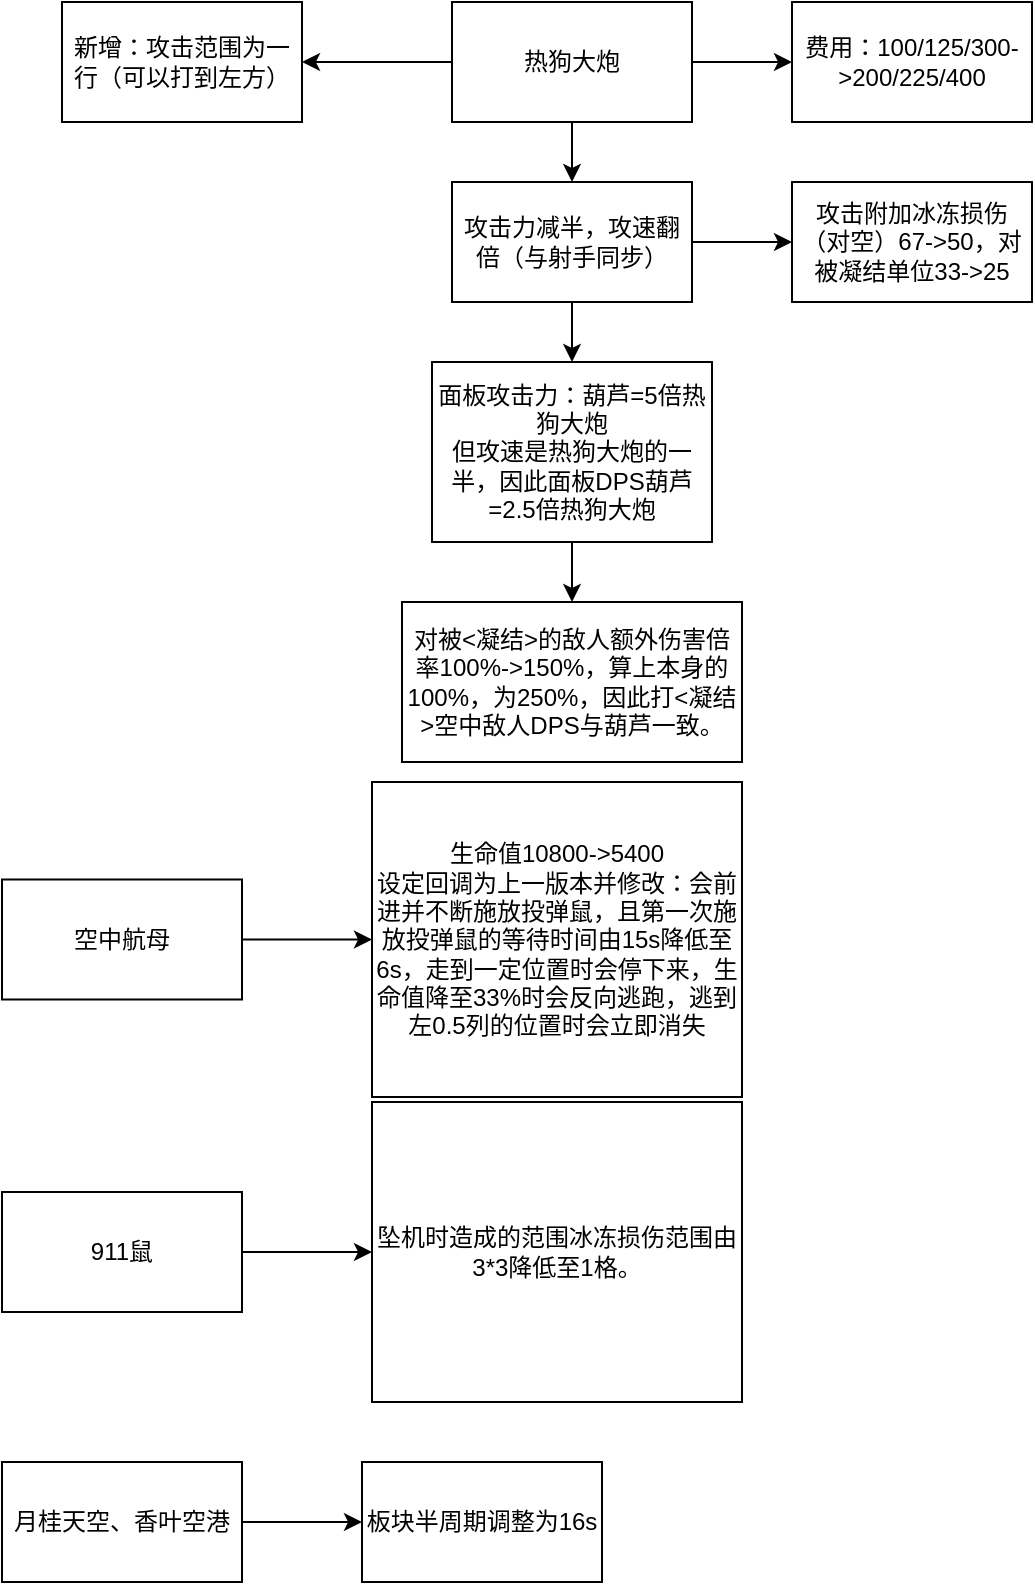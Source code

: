 <mxfile version="16.5.1" type="device"><diagram id="N82Rr_rAI0ewkghjqUVs" name="第 1 页"><mxGraphModel dx="1342" dy="863" grid="1" gridSize="10" guides="1" tooltips="1" connect="1" arrows="1" fold="1" page="1" pageScale="1" pageWidth="827" pageHeight="1169" math="0" shadow="0"><root><mxCell id="0"/><mxCell id="1" parent="0"/><mxCell id="a5f15OkhAQpb6fghgtQU-4" style="edgeStyle=orthogonalEdgeStyle;rounded=0;orthogonalLoop=1;jettySize=auto;html=1;" edge="1" parent="1" source="a5f15OkhAQpb6fghgtQU-1" target="a5f15OkhAQpb6fghgtQU-2"><mxGeometry relative="1" as="geometry"/></mxCell><mxCell id="a5f15OkhAQpb6fghgtQU-11" style="edgeStyle=orthogonalEdgeStyle;rounded=0;orthogonalLoop=1;jettySize=auto;html=1;" edge="1" parent="1" source="a5f15OkhAQpb6fghgtQU-1" target="a5f15OkhAQpb6fghgtQU-10"><mxGeometry relative="1" as="geometry"/></mxCell><mxCell id="a5f15OkhAQpb6fghgtQU-13" style="edgeStyle=orthogonalEdgeStyle;rounded=0;orthogonalLoop=1;jettySize=auto;html=1;" edge="1" parent="1" source="a5f15OkhAQpb6fghgtQU-1" target="a5f15OkhAQpb6fghgtQU-12"><mxGeometry relative="1" as="geometry"/></mxCell><mxCell id="a5f15OkhAQpb6fghgtQU-1" value="热狗大炮" style="rounded=0;whiteSpace=wrap;html=1;" vertex="1" parent="1"><mxGeometry x="255" y="60" width="120" height="60" as="geometry"/></mxCell><mxCell id="a5f15OkhAQpb6fghgtQU-5" style="edgeStyle=orthogonalEdgeStyle;rounded=0;orthogonalLoop=1;jettySize=auto;html=1;" edge="1" parent="1" source="a5f15OkhAQpb6fghgtQU-2" target="a5f15OkhAQpb6fghgtQU-3"><mxGeometry relative="1" as="geometry"/></mxCell><mxCell id="a5f15OkhAQpb6fghgtQU-9" style="edgeStyle=orthogonalEdgeStyle;rounded=0;orthogonalLoop=1;jettySize=auto;html=1;" edge="1" parent="1" source="a5f15OkhAQpb6fghgtQU-2" target="a5f15OkhAQpb6fghgtQU-8"><mxGeometry relative="1" as="geometry"/></mxCell><mxCell id="a5f15OkhAQpb6fghgtQU-2" value="攻击力减半，攻速翻倍（与射手同步）" style="rounded=0;whiteSpace=wrap;html=1;" vertex="1" parent="1"><mxGeometry x="255" y="150" width="120" height="60" as="geometry"/></mxCell><mxCell id="a5f15OkhAQpb6fghgtQU-7" style="edgeStyle=orthogonalEdgeStyle;rounded=0;orthogonalLoop=1;jettySize=auto;html=1;" edge="1" parent="1" source="a5f15OkhAQpb6fghgtQU-3" target="a5f15OkhAQpb6fghgtQU-6"><mxGeometry relative="1" as="geometry"/></mxCell><mxCell id="a5f15OkhAQpb6fghgtQU-3" value="面板攻击力：葫芦=5倍热狗大炮&lt;br&gt;但攻速是热狗大炮的一半，因此面板DPS葫芦=2.5倍热狗大炮" style="rounded=0;whiteSpace=wrap;html=1;" vertex="1" parent="1"><mxGeometry x="245" y="240" width="140" height="90" as="geometry"/></mxCell><mxCell id="a5f15OkhAQpb6fghgtQU-6" value="对被&amp;lt;凝结&amp;gt;的敌人额外伤害倍率100%-&amp;gt;150%，算上本身的100%，为250%，因此打&amp;lt;凝结&amp;gt;空中敌人DPS与葫芦一致。" style="rounded=0;whiteSpace=wrap;html=1;" vertex="1" parent="1"><mxGeometry x="230" y="360" width="170" height="80" as="geometry"/></mxCell><mxCell id="a5f15OkhAQpb6fghgtQU-8" value="攻击附加冰冻损伤（对空）67-&amp;gt;50，对被凝结单位33-&amp;gt;25" style="rounded=0;whiteSpace=wrap;html=1;" vertex="1" parent="1"><mxGeometry x="425" y="150" width="120" height="60" as="geometry"/></mxCell><mxCell id="a5f15OkhAQpb6fghgtQU-10" value="新增：攻击范围为一行（可以打到左方）" style="rounded=0;whiteSpace=wrap;html=1;" vertex="1" parent="1"><mxGeometry x="60" y="60" width="120" height="60" as="geometry"/></mxCell><mxCell id="a5f15OkhAQpb6fghgtQU-12" value="费用：100/125/300-&amp;gt;200/225/400" style="rounded=0;whiteSpace=wrap;html=1;" vertex="1" parent="1"><mxGeometry x="425" y="60" width="120" height="60" as="geometry"/></mxCell><mxCell id="a5f15OkhAQpb6fghgtQU-16" style="edgeStyle=orthogonalEdgeStyle;rounded=0;orthogonalLoop=1;jettySize=auto;html=1;" edge="1" parent="1" source="a5f15OkhAQpb6fghgtQU-14" target="a5f15OkhAQpb6fghgtQU-15"><mxGeometry relative="1" as="geometry"/></mxCell><mxCell id="a5f15OkhAQpb6fghgtQU-14" value="空中航母" style="rounded=0;whiteSpace=wrap;html=1;" vertex="1" parent="1"><mxGeometry x="30" y="498.75" width="120" height="60" as="geometry"/></mxCell><mxCell id="a5f15OkhAQpb6fghgtQU-15" value="生命值10800-&amp;gt;5400&lt;br&gt;设定回调为上一版本并修改：会前进并不断施放投弹鼠，且第一次施放投弹鼠的等待时间由15s降低至6s，走到一定位置时会停下来，生命值降至33%时会反向逃跑，逃到左0.5列的位置时会立即消失" style="rounded=0;whiteSpace=wrap;html=1;" vertex="1" parent="1"><mxGeometry x="215" y="450" width="185" height="157.5" as="geometry"/></mxCell><mxCell id="a5f15OkhAQpb6fghgtQU-19" style="edgeStyle=orthogonalEdgeStyle;rounded=0;orthogonalLoop=1;jettySize=auto;html=1;" edge="1" parent="1" source="a5f15OkhAQpb6fghgtQU-17" target="a5f15OkhAQpb6fghgtQU-18"><mxGeometry relative="1" as="geometry"/></mxCell><mxCell id="a5f15OkhAQpb6fghgtQU-17" value="911鼠" style="rounded=0;whiteSpace=wrap;html=1;" vertex="1" parent="1"><mxGeometry x="30" y="655" width="120" height="60" as="geometry"/></mxCell><mxCell id="a5f15OkhAQpb6fghgtQU-18" value="坠机时造成的范围冰冻损伤范围由3*3降低至1格。" style="rounded=0;whiteSpace=wrap;html=1;" vertex="1" parent="1"><mxGeometry x="215" y="610" width="185" height="150" as="geometry"/></mxCell><mxCell id="a5f15OkhAQpb6fghgtQU-22" style="edgeStyle=orthogonalEdgeStyle;rounded=0;orthogonalLoop=1;jettySize=auto;html=1;" edge="1" parent="1" source="a5f15OkhAQpb6fghgtQU-20" target="a5f15OkhAQpb6fghgtQU-21"><mxGeometry relative="1" as="geometry"/></mxCell><mxCell id="a5f15OkhAQpb6fghgtQU-20" value="月桂天空、香叶空港" style="rounded=0;whiteSpace=wrap;html=1;" vertex="1" parent="1"><mxGeometry x="30" y="790" width="120" height="60" as="geometry"/></mxCell><mxCell id="a5f15OkhAQpb6fghgtQU-21" value="板块半周期调整为16s" style="rounded=0;whiteSpace=wrap;html=1;" vertex="1" parent="1"><mxGeometry x="210" y="790" width="120" height="60" as="geometry"/></mxCell></root></mxGraphModel></diagram></mxfile>
